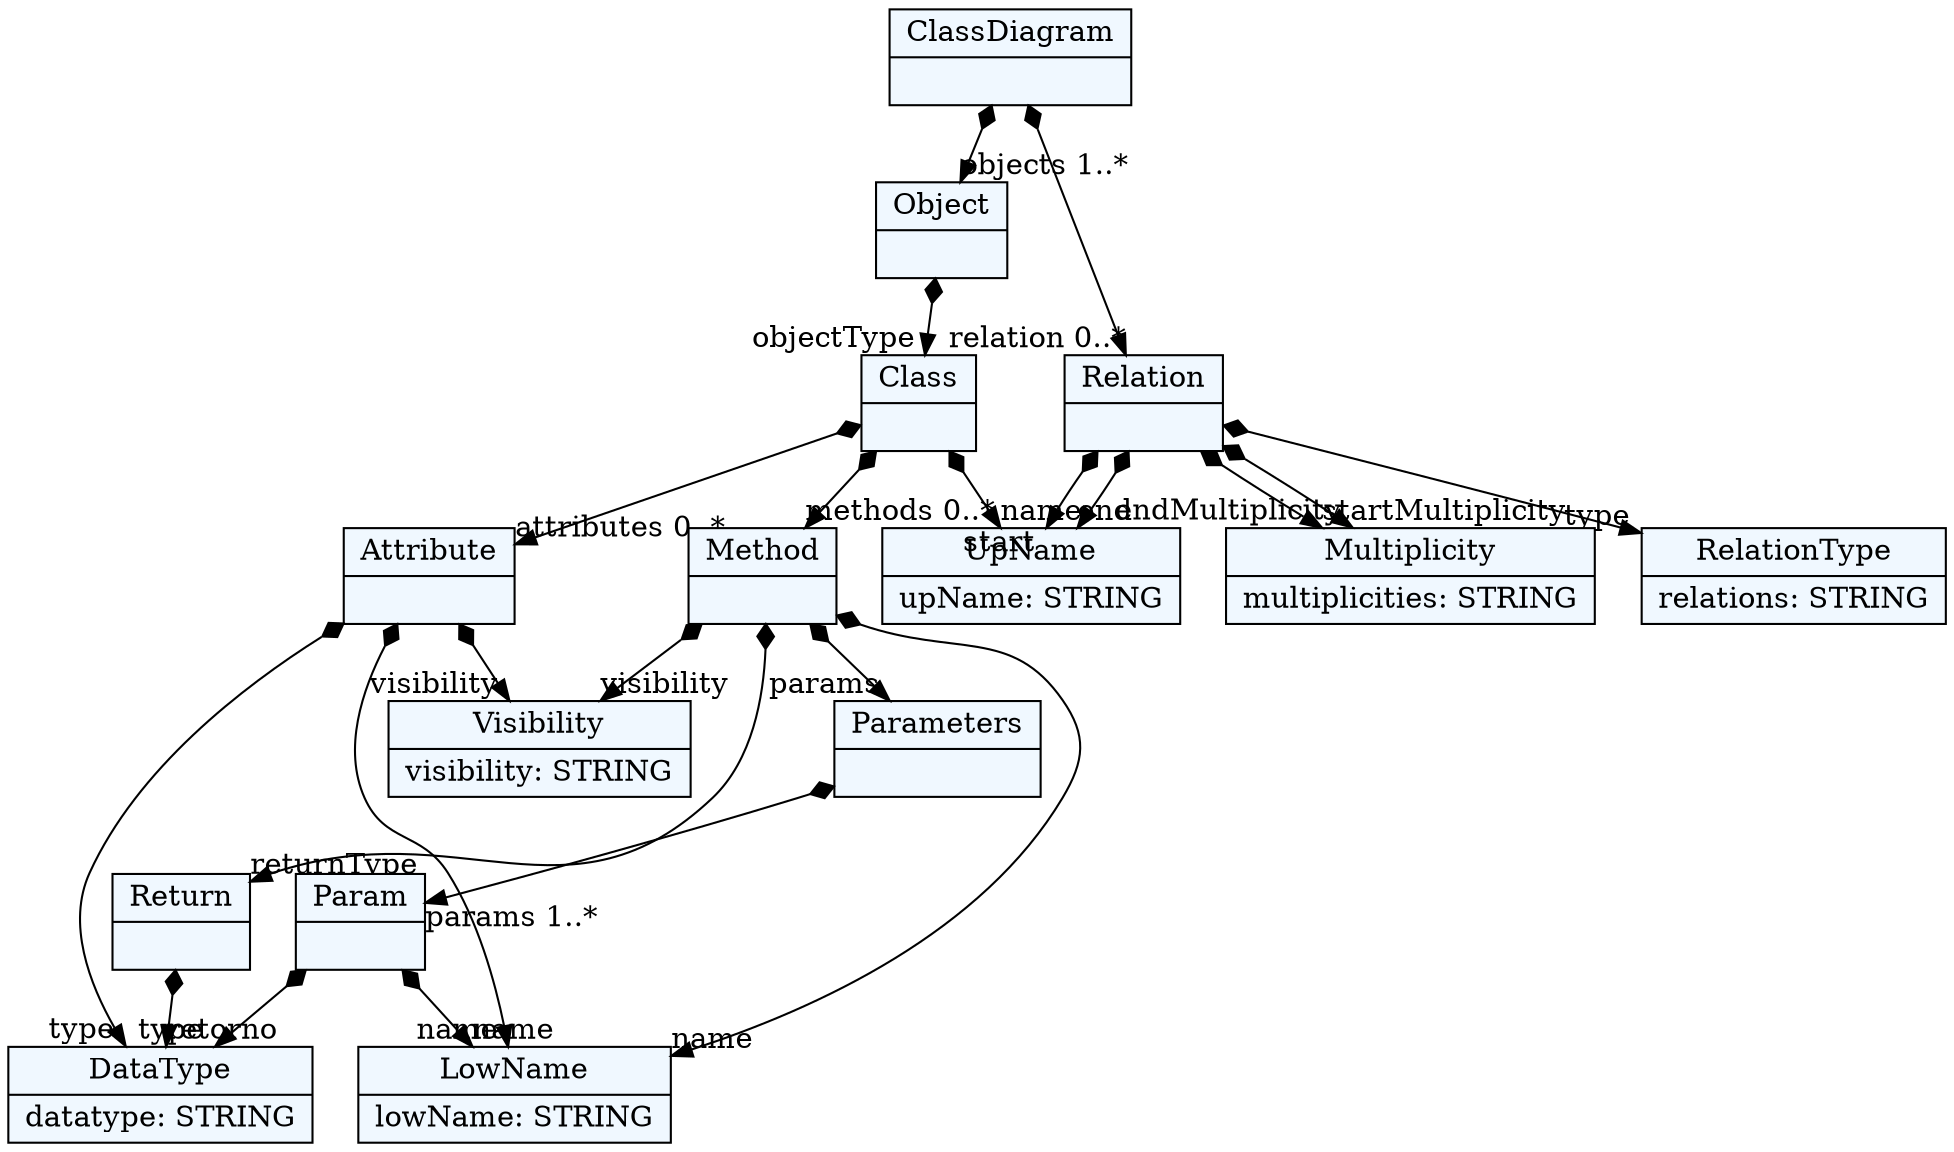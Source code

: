 
    digraph textX {
    fontname = "Bitstream Vera Sans"
    fontsize = 8
    node[
        shape=record,
        style=filled,
        fillcolor=aliceblue
    ]
    nodesep = 0.3
    edge[dir=black,arrowtail=empty]


1997738545504[ label="{ClassDiagram|}"]

1997738078480[ label="{Object|}"]

1997738079120[ label="{Class|}"]

1997738059648[ label="{Relation|}"]

1997738061776[ label="{RelationType|relations: STRING\l}"]

1997738189904[ label="{Multiplicity|multiplicities: STRING\l}"]

1997737831664[ label="{Attribute|}"]

1997737835744[ label="{Method|}"]

1997738524752[ label="{Parameters|}"]

1997738525520[ label="{Param|}"]

1997737765024[ label="{DataType|datatype: STRING\l}"]

1997737763824[ label="{Return|}"]

1997738237456[ label="{Visibility|visibility: STRING\l}"]

1997738236784[ label="{LowName|lowName: STRING\l}"]

1997737621808[ label="{UpName|upName: STRING\l}"]



1997738545504 -> 1997738078480[arrowtail=diamond, dir=both, headlabel="objects 1..*"]
1997738545504 -> 1997738059648[arrowtail=diamond, dir=both, headlabel="relation 0..*"]
1997738078480 -> 1997738079120[arrowtail=diamond, dir=both, headlabel="objectType "]
1997738079120 -> 1997737621808[arrowtail=diamond, dir=both, headlabel="name "]
1997738079120 -> 1997737831664[arrowtail=diamond, dir=both, headlabel="attributes 0..*"]
1997738079120 -> 1997737835744[arrowtail=diamond, dir=both, headlabel="methods 0..*"]
1997738059648 -> 1997737621808[arrowtail=diamond, dir=both, headlabel="start "]
1997738059648 -> 1997738189904[arrowtail=diamond, dir=both, headlabel="startMultiplicity "]
1997738059648 -> 1997738061776[arrowtail=diamond, dir=both, headlabel="type "]
1997738059648 -> 1997738189904[arrowtail=diamond, dir=both, headlabel="endMultiplicity "]
1997738059648 -> 1997737621808[arrowtail=diamond, dir=both, headlabel="end "]
1997737831664 -> 1997738237456[arrowtail=diamond, dir=both, headlabel="visibility "]
1997737831664 -> 1997738236784[arrowtail=diamond, dir=both, headlabel="name "]
1997737831664 -> 1997737765024[arrowtail=diamond, dir=both, headlabel="type "]
1997737835744 -> 1997738237456[arrowtail=diamond, dir=both, headlabel="visibility "]
1997737835744 -> 1997738236784[arrowtail=diamond, dir=both, headlabel="name "]
1997737835744 -> 1997738524752[arrowtail=diamond, dir=both, headlabel="params "]
1997737835744 -> 1997737763824[arrowtail=diamond, dir=both, headlabel="returnType "]
1997738524752 -> 1997738525520[arrowtail=diamond, dir=both, headlabel="params 1..*"]
1997738525520 -> 1997738236784[arrowtail=diamond, dir=both, headlabel="name "]
1997738525520 -> 1997737765024[arrowtail=diamond, dir=both, headlabel="type "]
1997737763824 -> 1997737765024[arrowtail=diamond, dir=both, headlabel="retorno "]

}
